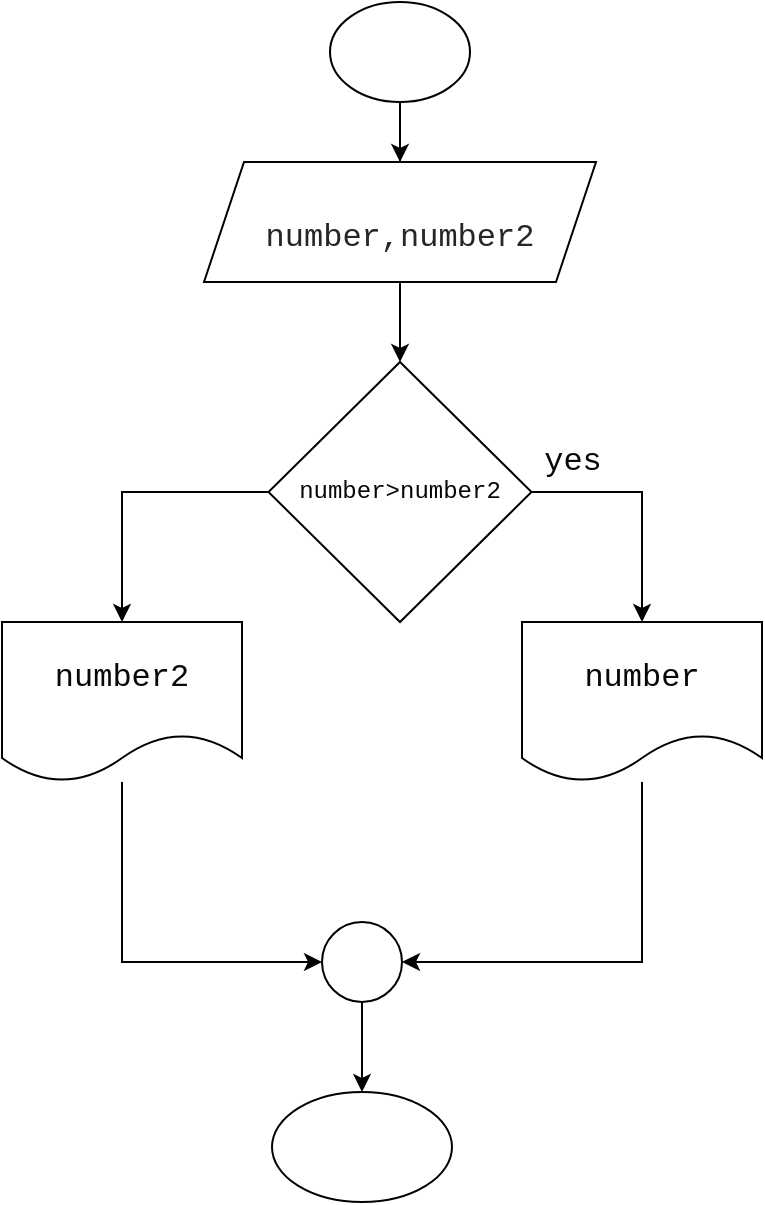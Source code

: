 <mxfile version="15.9.3" type="github">
  <diagram id="GQXadRSxt_P2eG3wc91t" name="Page-1">
    <mxGraphModel dx="1351" dy="877" grid="1" gridSize="10" guides="1" tooltips="1" connect="1" arrows="1" fold="1" page="1" pageScale="1" pageWidth="827" pageHeight="1169" math="0" shadow="0">
      <root>
        <mxCell id="0" />
        <mxCell id="1" parent="0" />
        <mxCell id="QrJliiHwLaIzrrKKnuS_-2" style="edgeStyle=orthogonalEdgeStyle;rounded=0;orthogonalLoop=1;jettySize=auto;html=1;" parent="1" source="QrJliiHwLaIzrrKKnuS_-1" edge="1">
          <mxGeometry relative="1" as="geometry">
            <mxPoint x="379" y="120" as="targetPoint" />
            <Array as="points">
              <mxPoint x="379" y="70" />
              <mxPoint x="379" y="70" />
            </Array>
          </mxGeometry>
        </mxCell>
        <mxCell id="KGo8pH8FPXHJ832XPiY9-11" style="edgeStyle=orthogonalEdgeStyle;rounded=0;orthogonalLoop=1;jettySize=auto;html=1;entryX=0.5;entryY=0;entryDx=0;entryDy=0;fontSize=12;fontColor=#080808;" edge="1" parent="1" source="QrJliiHwLaIzrrKKnuS_-1" target="KGo8pH8FPXHJ832XPiY9-3">
          <mxGeometry relative="1" as="geometry" />
        </mxCell>
        <mxCell id="QrJliiHwLaIzrrKKnuS_-1" value="" style="ellipse;whiteSpace=wrap;html=1;" parent="1" vertex="1">
          <mxGeometry x="344" width="70" height="50" as="geometry" />
        </mxCell>
        <mxCell id="KGo8pH8FPXHJ832XPiY9-22" style="edgeStyle=orthogonalEdgeStyle;rounded=0;orthogonalLoop=1;jettySize=auto;html=1;entryX=0.5;entryY=0;entryDx=0;entryDy=0;fontFamily=Courier New;fontSize=16;fontColor=#080808;" edge="1" parent="1" source="KGo8pH8FPXHJ832XPiY9-3" target="KGo8pH8FPXHJ832XPiY9-16">
          <mxGeometry relative="1" as="geometry" />
        </mxCell>
        <mxCell id="KGo8pH8FPXHJ832XPiY9-3" value="&lt;p class=&quot;p1&quot; style=&quot;margin: 0px ; text-align: justify ; font-stretch: normal ; line-height: normal ; font-family: &amp;#34;courier new&amp;#34; ; color: rgb(38 , 38 , 38) ; background-color: rgb(255 , 255 , 255)&quot;&gt;&lt;br&gt;&lt;/p&gt;&lt;p class=&quot;p1&quot; style=&quot;margin: 0px ; text-align: justify ; font-stretch: normal ; line-height: normal ; font-family: &amp;#34;courier new&amp;#34; ; color: rgb(38 , 38 , 38) ; background-color: rgb(255 , 255 , 255)&quot;&gt;&lt;font style=&quot;font-size: 16px&quot;&gt;number,number2&lt;/font&gt;&lt;/p&gt;" style="shape=parallelogram;perimeter=parallelogramPerimeter;whiteSpace=wrap;html=1;fixedSize=1;" vertex="1" parent="1">
          <mxGeometry x="281" y="80" width="196" height="60" as="geometry" />
        </mxCell>
        <mxCell id="KGo8pH8FPXHJ832XPiY9-17" style="edgeStyle=orthogonalEdgeStyle;rounded=0;orthogonalLoop=1;jettySize=auto;html=1;fontFamily=Courier New;fontSize=12;fontColor=#080808;" edge="1" parent="1" source="KGo8pH8FPXHJ832XPiY9-16">
          <mxGeometry relative="1" as="geometry">
            <mxPoint x="500" y="310" as="targetPoint" />
            <Array as="points">
              <mxPoint x="500" y="245" />
              <mxPoint x="500" y="310" />
            </Array>
          </mxGeometry>
        </mxCell>
        <mxCell id="KGo8pH8FPXHJ832XPiY9-18" style="edgeStyle=orthogonalEdgeStyle;rounded=0;orthogonalLoop=1;jettySize=auto;html=1;exitX=0;exitY=0.5;exitDx=0;exitDy=0;fontFamily=Courier New;fontSize=12;fontColor=#080808;" edge="1" parent="1" source="KGo8pH8FPXHJ832XPiY9-16">
          <mxGeometry relative="1" as="geometry">
            <mxPoint x="240" y="310" as="targetPoint" />
            <Array as="points">
              <mxPoint x="240" y="245" />
              <mxPoint x="240" y="300" />
            </Array>
          </mxGeometry>
        </mxCell>
        <mxCell id="KGo8pH8FPXHJ832XPiY9-16" value="number&amp;gt;number2" style="rhombus;whiteSpace=wrap;html=1;fontFamily=Courier New;fontSize=12;fontColor=#080808;" vertex="1" parent="1">
          <mxGeometry x="313.25" y="180" width="131.5" height="130" as="geometry" />
        </mxCell>
        <mxCell id="KGo8pH8FPXHJ832XPiY9-19" value="&lt;font style=&quot;font-size: 16px&quot;&gt;yes&lt;/font&gt;" style="text;html=1;align=center;verticalAlign=middle;resizable=0;points=[];autosize=1;strokeColor=none;fillColor=none;fontSize=12;fontFamily=Courier New;fontColor=#080808;" vertex="1" parent="1">
          <mxGeometry x="445" y="220" width="40" height="20" as="geometry" />
        </mxCell>
        <mxCell id="KGo8pH8FPXHJ832XPiY9-23" style="edgeStyle=orthogonalEdgeStyle;rounded=0;orthogonalLoop=1;jettySize=auto;html=1;fontFamily=Courier New;fontSize=16;fontColor=#080808;" edge="1" parent="1" source="KGo8pH8FPXHJ832XPiY9-20">
          <mxGeometry relative="1" as="geometry">
            <mxPoint x="340" y="480" as="targetPoint" />
            <Array as="points">
              <mxPoint x="240" y="480" />
              <mxPoint x="330" y="480" />
            </Array>
          </mxGeometry>
        </mxCell>
        <mxCell id="KGo8pH8FPXHJ832XPiY9-20" value="number2" style="shape=document;whiteSpace=wrap;html=1;boundedLbl=1;fontFamily=Courier New;fontSize=16;fontColor=#080808;" vertex="1" parent="1">
          <mxGeometry x="180" y="310" width="120" height="80" as="geometry" />
        </mxCell>
        <mxCell id="KGo8pH8FPXHJ832XPiY9-24" style="edgeStyle=orthogonalEdgeStyle;rounded=0;orthogonalLoop=1;jettySize=auto;html=1;fontFamily=Courier New;fontSize=16;fontColor=#080808;" edge="1" parent="1" source="KGo8pH8FPXHJ832XPiY9-21">
          <mxGeometry relative="1" as="geometry">
            <mxPoint x="380" y="480" as="targetPoint" />
            <Array as="points">
              <mxPoint x="500" y="480" />
            </Array>
          </mxGeometry>
        </mxCell>
        <mxCell id="KGo8pH8FPXHJ832XPiY9-21" value="number" style="shape=document;whiteSpace=wrap;html=1;boundedLbl=1;fontFamily=Courier New;fontSize=16;fontColor=#080808;" vertex="1" parent="1">
          <mxGeometry x="440" y="310" width="120" height="80" as="geometry" />
        </mxCell>
        <mxCell id="KGo8pH8FPXHJ832XPiY9-26" style="edgeStyle=orthogonalEdgeStyle;rounded=0;orthogonalLoop=1;jettySize=auto;html=1;fontFamily=Courier New;fontSize=16;fontColor=#080808;" edge="1" parent="1" source="KGo8pH8FPXHJ832XPiY9-25" target="KGo8pH8FPXHJ832XPiY9-27">
          <mxGeometry relative="1" as="geometry">
            <mxPoint x="360.0" y="560" as="targetPoint" />
          </mxGeometry>
        </mxCell>
        <mxCell id="KGo8pH8FPXHJ832XPiY9-25" value="" style="ellipse;whiteSpace=wrap;html=1;aspect=fixed;fontFamily=Courier New;fontSize=16;fontColor=#080808;" vertex="1" parent="1">
          <mxGeometry x="340" y="460" width="40" height="40" as="geometry" />
        </mxCell>
        <mxCell id="KGo8pH8FPXHJ832XPiY9-27" value="" style="ellipse;whiteSpace=wrap;html=1;fontFamily=Courier New;fontSize=16;fontColor=#080808;" vertex="1" parent="1">
          <mxGeometry x="315" y="545" width="90" height="55" as="geometry" />
        </mxCell>
      </root>
    </mxGraphModel>
  </diagram>
</mxfile>
